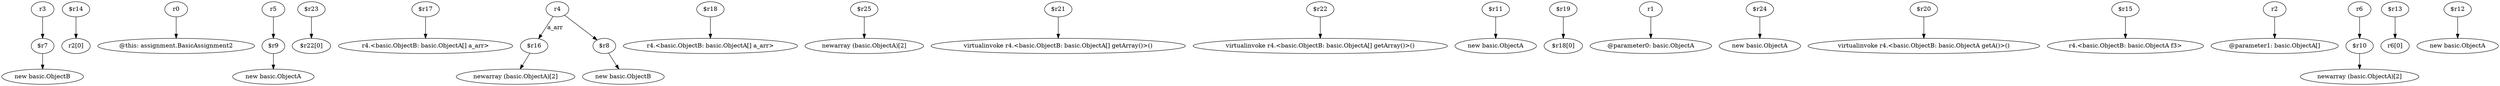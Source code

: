 digraph g {
0[label="$r7"]
1[label="new basic.ObjectB"]
0->1[label=""]
2[label="$r14"]
3[label="r2[0]"]
2->3[label=""]
4[label="r0"]
5[label="@this: assignment.BasicAssignment2"]
4->5[label=""]
6[label="r5"]
7[label="$r9"]
6->7[label=""]
8[label="$r23"]
9[label="$r22[0]"]
8->9[label=""]
10[label="$r17"]
11[label="r4.<basic.ObjectB: basic.ObjectA[] a_arr>"]
10->11[label=""]
12[label="$r16"]
13[label="newarray (basic.ObjectA)[2]"]
12->13[label=""]
14[label="r4"]
14->12[label="a_arr"]
15[label="$r18"]
16[label="r4.<basic.ObjectB: basic.ObjectA[] a_arr>"]
15->16[label=""]
17[label="$r25"]
18[label="newarray (basic.ObjectA)[2]"]
17->18[label=""]
19[label="new basic.ObjectA"]
7->19[label=""]
20[label="$r21"]
21[label="virtualinvoke r4.<basic.ObjectB: basic.ObjectA[] getArray()>()"]
20->21[label=""]
22[label="$r22"]
23[label="virtualinvoke r4.<basic.ObjectB: basic.ObjectA[] getArray()>()"]
22->23[label=""]
24[label="$r11"]
25[label="new basic.ObjectA"]
24->25[label=""]
26[label="$r19"]
27[label="$r18[0]"]
26->27[label=""]
28[label="r1"]
29[label="@parameter0: basic.ObjectA"]
28->29[label=""]
30[label="$r24"]
31[label="new basic.ObjectA"]
30->31[label=""]
32[label="$r20"]
33[label="virtualinvoke r4.<basic.ObjectB: basic.ObjectA getA()>()"]
32->33[label=""]
34[label="$r15"]
35[label="r4.<basic.ObjectB: basic.ObjectA f3>"]
34->35[label=""]
36[label="r2"]
37[label="@parameter1: basic.ObjectA[]"]
36->37[label=""]
38[label="r6"]
39[label="$r10"]
38->39[label=""]
40[label="newarray (basic.ObjectA)[2]"]
39->40[label=""]
41[label="$r13"]
42[label="r6[0]"]
41->42[label=""]
43[label="$r12"]
44[label="new basic.ObjectA"]
43->44[label=""]
45[label="r3"]
45->0[label=""]
46[label="$r8"]
47[label="new basic.ObjectB"]
46->47[label=""]
14->46[label=""]
}